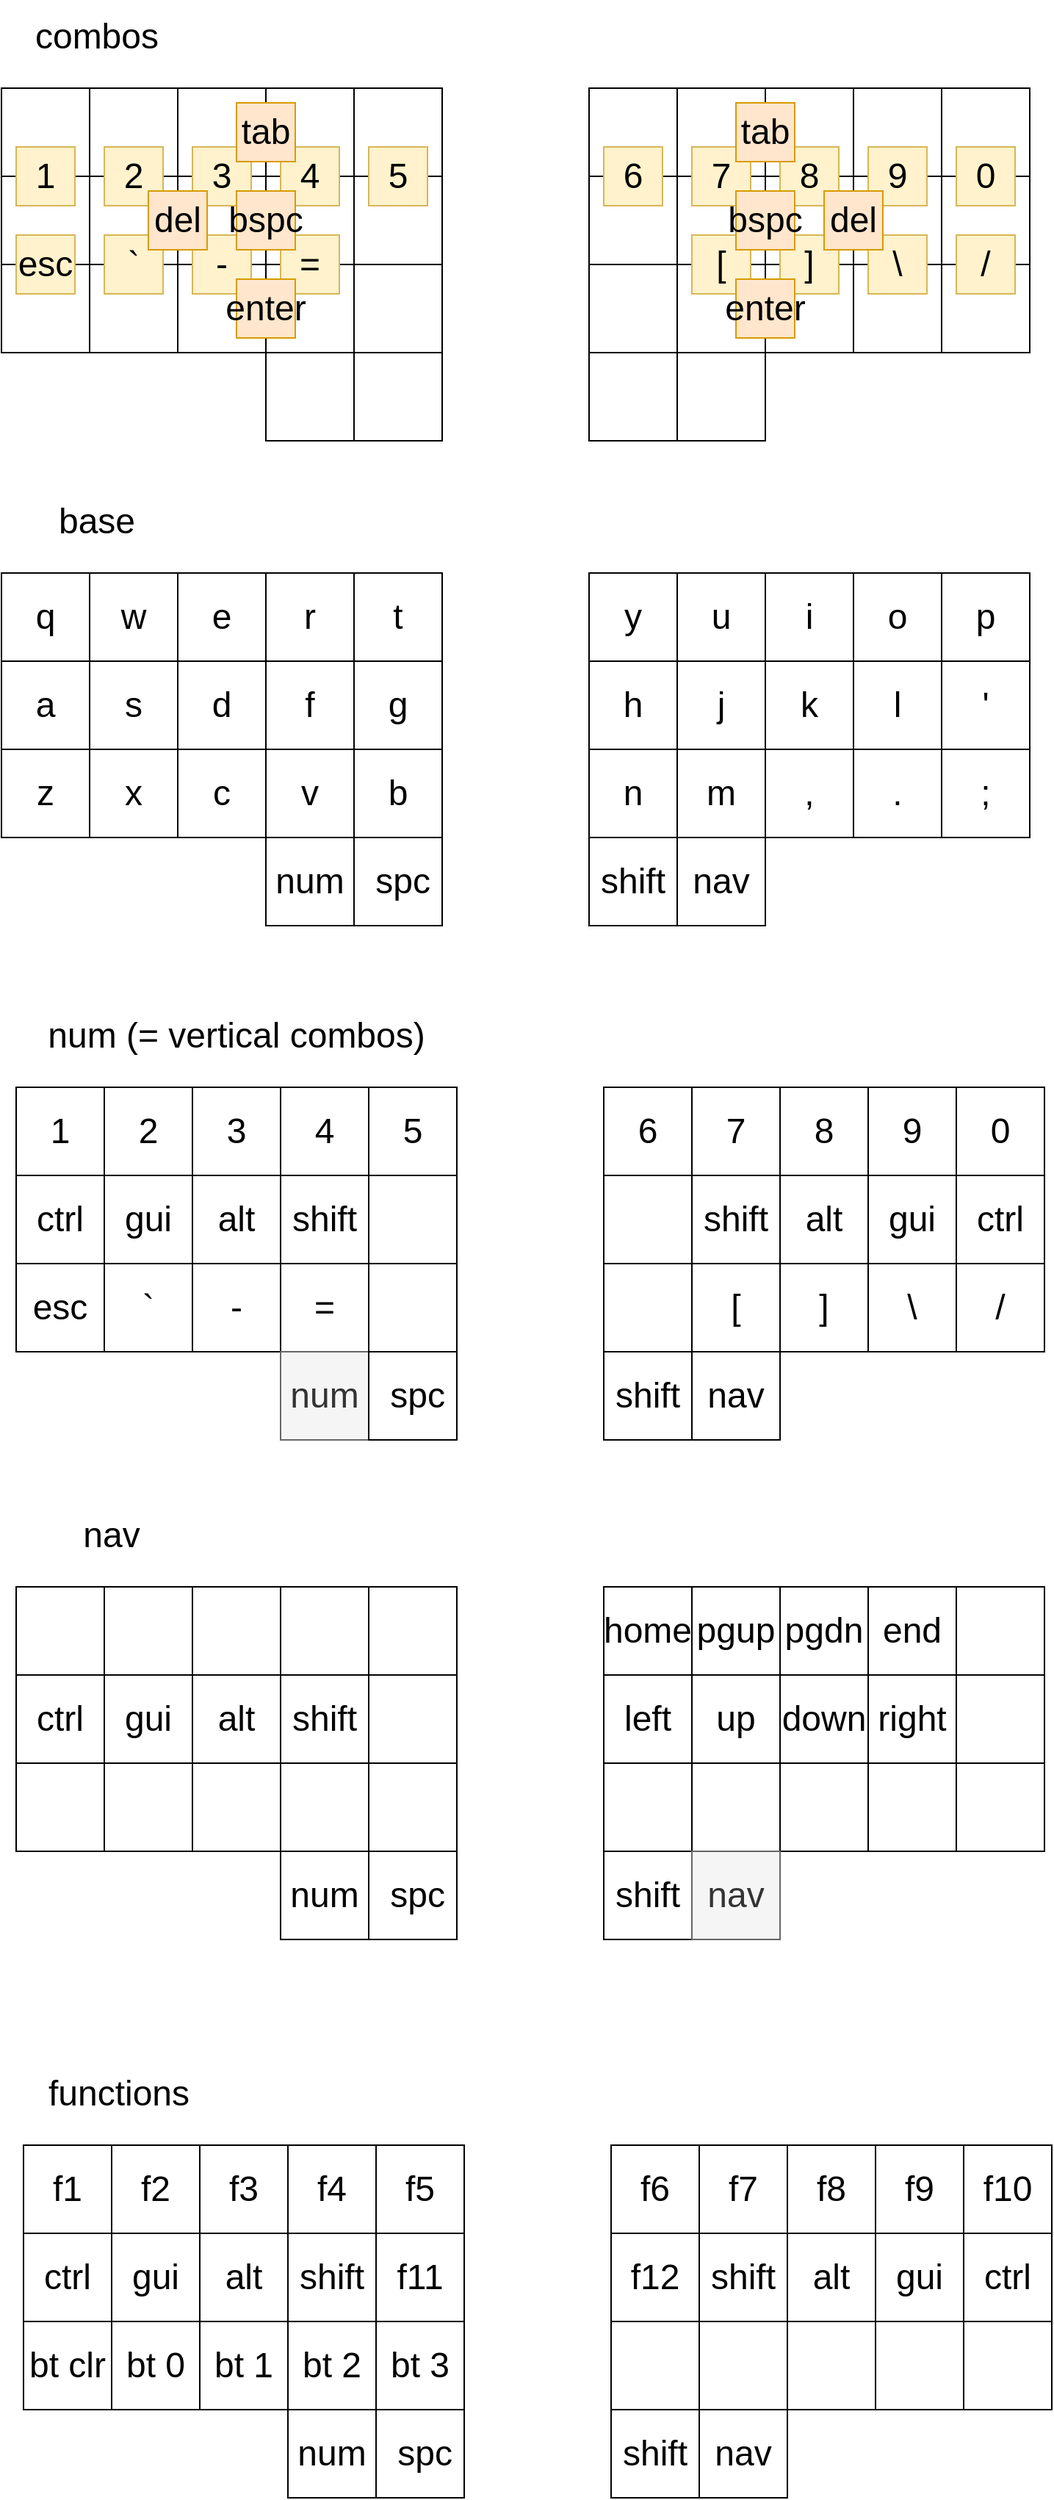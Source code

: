 <mxfile version="20.2.3" type="github">
  <diagram id="_lKv2DnUR_uHU-EhaWKQ" name="Page-1">
    <mxGraphModel dx="854" dy="809" grid="1" gridSize="10" guides="1" tooltips="1" connect="1" arrows="1" fold="1" page="1" pageScale="1" pageWidth="850" pageHeight="1100" math="0" shadow="0">
      <root>
        <mxCell id="0" />
        <mxCell id="1" parent="0" />
        <mxCell id="b76iKxbdRcVmEuxKpmtq-1" value="" style="whiteSpace=wrap;html=1;aspect=fixed;" vertex="1" parent="1">
          <mxGeometry x="60" y="180" width="60" height="60" as="geometry" />
        </mxCell>
        <mxCell id="b76iKxbdRcVmEuxKpmtq-2" value="" style="whiteSpace=wrap;html=1;aspect=fixed;" vertex="1" parent="1">
          <mxGeometry x="120" y="180" width="60" height="60" as="geometry" />
        </mxCell>
        <mxCell id="b76iKxbdRcVmEuxKpmtq-4" value="" style="whiteSpace=wrap;html=1;aspect=fixed;" vertex="1" parent="1">
          <mxGeometry x="180" y="180" width="60" height="60" as="geometry" />
        </mxCell>
        <mxCell id="b76iKxbdRcVmEuxKpmtq-5" value="" style="whiteSpace=wrap;html=1;aspect=fixed;" vertex="1" parent="1">
          <mxGeometry x="240" y="180" width="60" height="60" as="geometry" />
        </mxCell>
        <mxCell id="b76iKxbdRcVmEuxKpmtq-8" value="" style="whiteSpace=wrap;html=1;aspect=fixed;" vertex="1" parent="1">
          <mxGeometry x="60" y="240" width="60" height="60" as="geometry" />
        </mxCell>
        <mxCell id="b76iKxbdRcVmEuxKpmtq-9" value="" style="whiteSpace=wrap;html=1;aspect=fixed;" vertex="1" parent="1">
          <mxGeometry x="120" y="240" width="60" height="60" as="geometry" />
        </mxCell>
        <mxCell id="b76iKxbdRcVmEuxKpmtq-10" value="" style="whiteSpace=wrap;html=1;aspect=fixed;" vertex="1" parent="1">
          <mxGeometry x="180" y="240" width="60" height="60" as="geometry" />
        </mxCell>
        <mxCell id="b76iKxbdRcVmEuxKpmtq-11" value="" style="whiteSpace=wrap;html=1;aspect=fixed;" vertex="1" parent="1">
          <mxGeometry x="240" y="240" width="60" height="60" as="geometry" />
        </mxCell>
        <mxCell id="b76iKxbdRcVmEuxKpmtq-12" value="" style="whiteSpace=wrap;html=1;aspect=fixed;" vertex="1" parent="1">
          <mxGeometry x="60" y="300" width="60" height="60" as="geometry" />
        </mxCell>
        <mxCell id="b76iKxbdRcVmEuxKpmtq-13" value="" style="whiteSpace=wrap;html=1;aspect=fixed;" vertex="1" parent="1">
          <mxGeometry x="120" y="300" width="60" height="60" as="geometry" />
        </mxCell>
        <mxCell id="b76iKxbdRcVmEuxKpmtq-14" value="" style="whiteSpace=wrap;html=1;aspect=fixed;" vertex="1" parent="1">
          <mxGeometry x="180" y="300" width="60" height="60" as="geometry" />
        </mxCell>
        <mxCell id="b76iKxbdRcVmEuxKpmtq-15" value="" style="whiteSpace=wrap;html=1;aspect=fixed;" vertex="1" parent="1">
          <mxGeometry x="240" y="300" width="60" height="60" as="geometry" />
        </mxCell>
        <mxCell id="b76iKxbdRcVmEuxKpmtq-16" value="" style="whiteSpace=wrap;html=1;aspect=fixed;" vertex="1" parent="1">
          <mxGeometry x="300" y="180" width="60" height="60" as="geometry" />
        </mxCell>
        <mxCell id="b76iKxbdRcVmEuxKpmtq-17" value="" style="whiteSpace=wrap;html=1;aspect=fixed;" vertex="1" parent="1">
          <mxGeometry x="300" y="240" width="60" height="60" as="geometry" />
        </mxCell>
        <mxCell id="b76iKxbdRcVmEuxKpmtq-18" value="" style="whiteSpace=wrap;html=1;aspect=fixed;" vertex="1" parent="1">
          <mxGeometry x="300" y="300" width="60" height="60" as="geometry" />
        </mxCell>
        <mxCell id="b76iKxbdRcVmEuxKpmtq-20" value="" style="whiteSpace=wrap;html=1;aspect=fixed;fontSize=24;" vertex="1" parent="1">
          <mxGeometry x="240" y="360" width="60" height="60" as="geometry" />
        </mxCell>
        <mxCell id="b76iKxbdRcVmEuxKpmtq-21" value="" style="whiteSpace=wrap;html=1;aspect=fixed;fontSize=24;" vertex="1" parent="1">
          <mxGeometry x="300" y="360" width="60" height="60" as="geometry" />
        </mxCell>
        <mxCell id="b76iKxbdRcVmEuxKpmtq-22" value="" style="whiteSpace=wrap;html=1;aspect=fixed;" vertex="1" parent="1">
          <mxGeometry x="460" y="180" width="60" height="60" as="geometry" />
        </mxCell>
        <mxCell id="b76iKxbdRcVmEuxKpmtq-23" value="" style="whiteSpace=wrap;html=1;aspect=fixed;" vertex="1" parent="1">
          <mxGeometry x="520" y="180" width="60" height="60" as="geometry" />
        </mxCell>
        <mxCell id="b76iKxbdRcVmEuxKpmtq-24" value="" style="whiteSpace=wrap;html=1;aspect=fixed;" vertex="1" parent="1">
          <mxGeometry x="580" y="180" width="60" height="60" as="geometry" />
        </mxCell>
        <mxCell id="b76iKxbdRcVmEuxKpmtq-25" value="" style="whiteSpace=wrap;html=1;aspect=fixed;" vertex="1" parent="1">
          <mxGeometry x="640" y="180" width="60" height="60" as="geometry" />
        </mxCell>
        <mxCell id="b76iKxbdRcVmEuxKpmtq-26" value="" style="whiteSpace=wrap;html=1;aspect=fixed;" vertex="1" parent="1">
          <mxGeometry x="460" y="240" width="60" height="60" as="geometry" />
        </mxCell>
        <mxCell id="b76iKxbdRcVmEuxKpmtq-27" value="" style="whiteSpace=wrap;html=1;aspect=fixed;" vertex="1" parent="1">
          <mxGeometry x="520" y="240" width="60" height="60" as="geometry" />
        </mxCell>
        <mxCell id="b76iKxbdRcVmEuxKpmtq-28" value="" style="whiteSpace=wrap;html=1;aspect=fixed;" vertex="1" parent="1">
          <mxGeometry x="580" y="240" width="60" height="60" as="geometry" />
        </mxCell>
        <mxCell id="b76iKxbdRcVmEuxKpmtq-29" value="" style="whiteSpace=wrap;html=1;aspect=fixed;" vertex="1" parent="1">
          <mxGeometry x="640" y="240" width="60" height="60" as="geometry" />
        </mxCell>
        <mxCell id="b76iKxbdRcVmEuxKpmtq-30" value="" style="whiteSpace=wrap;html=1;aspect=fixed;" vertex="1" parent="1">
          <mxGeometry x="460" y="300" width="60" height="60" as="geometry" />
        </mxCell>
        <mxCell id="b76iKxbdRcVmEuxKpmtq-31" value="" style="whiteSpace=wrap;html=1;aspect=fixed;" vertex="1" parent="1">
          <mxGeometry x="520" y="300" width="60" height="60" as="geometry" />
        </mxCell>
        <mxCell id="b76iKxbdRcVmEuxKpmtq-32" value="" style="whiteSpace=wrap;html=1;aspect=fixed;" vertex="1" parent="1">
          <mxGeometry x="580" y="300" width="60" height="60" as="geometry" />
        </mxCell>
        <mxCell id="b76iKxbdRcVmEuxKpmtq-33" value="" style="whiteSpace=wrap;html=1;aspect=fixed;" vertex="1" parent="1">
          <mxGeometry x="640" y="300" width="60" height="60" as="geometry" />
        </mxCell>
        <mxCell id="b76iKxbdRcVmEuxKpmtq-34" value="" style="whiteSpace=wrap;html=1;aspect=fixed;" vertex="1" parent="1">
          <mxGeometry x="700" y="180" width="60" height="60" as="geometry" />
        </mxCell>
        <mxCell id="b76iKxbdRcVmEuxKpmtq-35" value="" style="whiteSpace=wrap;html=1;aspect=fixed;" vertex="1" parent="1">
          <mxGeometry x="700" y="240" width="60" height="60" as="geometry" />
        </mxCell>
        <mxCell id="b76iKxbdRcVmEuxKpmtq-36" value="" style="whiteSpace=wrap;html=1;aspect=fixed;" vertex="1" parent="1">
          <mxGeometry x="700" y="300" width="60" height="60" as="geometry" />
        </mxCell>
        <mxCell id="b76iKxbdRcVmEuxKpmtq-37" value="" style="whiteSpace=wrap;html=1;aspect=fixed;fontSize=24;" vertex="1" parent="1">
          <mxGeometry x="460" y="360" width="60" height="60" as="geometry" />
        </mxCell>
        <mxCell id="b76iKxbdRcVmEuxKpmtq-38" value="" style="whiteSpace=wrap;html=1;aspect=fixed;fontSize=24;" vertex="1" parent="1">
          <mxGeometry x="520" y="360" width="60" height="60" as="geometry" />
        </mxCell>
        <mxCell id="b76iKxbdRcVmEuxKpmtq-41" value="combos" style="text;html=1;strokeColor=none;fillColor=none;align=center;verticalAlign=middle;whiteSpace=wrap;rounded=0;fontSize=24;" vertex="1" parent="1">
          <mxGeometry x="60" y="120" width="130" height="50" as="geometry" />
        </mxCell>
        <mxCell id="b76iKxbdRcVmEuxKpmtq-42" value="1" style="text;html=1;strokeColor=#d6b656;fillColor=#fff2cc;align=center;verticalAlign=middle;whiteSpace=wrap;rounded=0;fontSize=24;" vertex="1" parent="1">
          <mxGeometry x="70" y="220" width="40" height="40" as="geometry" />
        </mxCell>
        <mxCell id="b76iKxbdRcVmEuxKpmtq-43" value="2" style="text;html=1;strokeColor=#d6b656;fillColor=#fff2cc;align=center;verticalAlign=middle;whiteSpace=wrap;rounded=0;fontSize=24;" vertex="1" parent="1">
          <mxGeometry x="130" y="220" width="40" height="40" as="geometry" />
        </mxCell>
        <mxCell id="b76iKxbdRcVmEuxKpmtq-44" value="3" style="text;html=1;strokeColor=#d6b656;fillColor=#fff2cc;align=center;verticalAlign=middle;whiteSpace=wrap;rounded=0;fontSize=24;" vertex="1" parent="1">
          <mxGeometry x="190" y="220" width="40" height="40" as="geometry" />
        </mxCell>
        <mxCell id="b76iKxbdRcVmEuxKpmtq-45" value="4" style="text;html=1;strokeColor=#d6b656;fillColor=#fff2cc;align=center;verticalAlign=middle;whiteSpace=wrap;rounded=0;fontSize=24;" vertex="1" parent="1">
          <mxGeometry x="250" y="220" width="40" height="40" as="geometry" />
        </mxCell>
        <mxCell id="b76iKxbdRcVmEuxKpmtq-46" value="5" style="text;html=1;strokeColor=#d6b656;fillColor=#fff2cc;align=center;verticalAlign=middle;whiteSpace=wrap;rounded=0;fontSize=24;" vertex="1" parent="1">
          <mxGeometry x="310" y="220" width="40" height="40" as="geometry" />
        </mxCell>
        <mxCell id="b76iKxbdRcVmEuxKpmtq-47" value="6" style="text;html=1;strokeColor=#d6b656;fillColor=#fff2cc;align=center;verticalAlign=middle;whiteSpace=wrap;rounded=0;fontSize=24;" vertex="1" parent="1">
          <mxGeometry x="470" y="220" width="40" height="40" as="geometry" />
        </mxCell>
        <mxCell id="b76iKxbdRcVmEuxKpmtq-48" value="7" style="text;html=1;strokeColor=#d6b656;fillColor=#fff2cc;align=center;verticalAlign=middle;whiteSpace=wrap;rounded=0;fontSize=24;" vertex="1" parent="1">
          <mxGeometry x="530" y="220" width="40" height="40" as="geometry" />
        </mxCell>
        <mxCell id="b76iKxbdRcVmEuxKpmtq-49" value="8" style="text;html=1;strokeColor=#d6b656;fillColor=#fff2cc;align=center;verticalAlign=middle;whiteSpace=wrap;rounded=0;fontSize=24;" vertex="1" parent="1">
          <mxGeometry x="590" y="220" width="40" height="40" as="geometry" />
        </mxCell>
        <mxCell id="b76iKxbdRcVmEuxKpmtq-50" value="9" style="text;html=1;strokeColor=#d6b656;fillColor=#fff2cc;align=center;verticalAlign=middle;whiteSpace=wrap;rounded=0;fontSize=24;" vertex="1" parent="1">
          <mxGeometry x="650" y="220" width="40" height="40" as="geometry" />
        </mxCell>
        <mxCell id="b76iKxbdRcVmEuxKpmtq-51" value="0" style="text;html=1;strokeColor=#d6b656;fillColor=#fff2cc;align=center;verticalAlign=middle;whiteSpace=wrap;rounded=0;fontSize=24;" vertex="1" parent="1">
          <mxGeometry x="710" y="220" width="40" height="40" as="geometry" />
        </mxCell>
        <mxCell id="b76iKxbdRcVmEuxKpmtq-52" value="esc" style="text;html=1;strokeColor=#d6b656;fillColor=#fff2cc;align=center;verticalAlign=middle;whiteSpace=wrap;rounded=0;fontSize=24;" vertex="1" parent="1">
          <mxGeometry x="70" y="280" width="40" height="40" as="geometry" />
        </mxCell>
        <mxCell id="b76iKxbdRcVmEuxKpmtq-53" value="`" style="text;html=1;strokeColor=#d6b656;fillColor=#fff2cc;align=center;verticalAlign=middle;whiteSpace=wrap;rounded=0;fontSize=24;" vertex="1" parent="1">
          <mxGeometry x="130" y="280" width="40" height="40" as="geometry" />
        </mxCell>
        <mxCell id="b76iKxbdRcVmEuxKpmtq-54" value="-" style="text;html=1;strokeColor=#d6b656;fillColor=#fff2cc;align=center;verticalAlign=middle;whiteSpace=wrap;rounded=0;fontSize=24;" vertex="1" parent="1">
          <mxGeometry x="190" y="280" width="40" height="40" as="geometry" />
        </mxCell>
        <mxCell id="b76iKxbdRcVmEuxKpmtq-55" value="=" style="text;html=1;strokeColor=#d6b656;fillColor=#fff2cc;align=center;verticalAlign=middle;whiteSpace=wrap;rounded=0;fontSize=24;" vertex="1" parent="1">
          <mxGeometry x="250" y="280" width="40" height="40" as="geometry" />
        </mxCell>
        <mxCell id="b76iKxbdRcVmEuxKpmtq-58" value="[" style="text;html=1;strokeColor=#d6b656;fillColor=#fff2cc;align=center;verticalAlign=middle;whiteSpace=wrap;rounded=0;fontSize=24;" vertex="1" parent="1">
          <mxGeometry x="530" y="280" width="40" height="40" as="geometry" />
        </mxCell>
        <mxCell id="b76iKxbdRcVmEuxKpmtq-59" value="]" style="text;html=1;strokeColor=#d6b656;fillColor=#fff2cc;align=center;verticalAlign=middle;whiteSpace=wrap;rounded=0;fontSize=24;" vertex="1" parent="1">
          <mxGeometry x="590" y="280" width="40" height="40" as="geometry" />
        </mxCell>
        <mxCell id="b76iKxbdRcVmEuxKpmtq-60" value="\" style="text;html=1;strokeColor=#d6b656;fillColor=#fff2cc;align=center;verticalAlign=middle;whiteSpace=wrap;rounded=0;fontSize=24;" vertex="1" parent="1">
          <mxGeometry x="650" y="280" width="40" height="40" as="geometry" />
        </mxCell>
        <mxCell id="b76iKxbdRcVmEuxKpmtq-61" value="/" style="text;html=1;strokeColor=#d6b656;fillColor=#fff2cc;align=center;verticalAlign=middle;whiteSpace=wrap;rounded=0;fontSize=24;" vertex="1" parent="1">
          <mxGeometry x="710" y="280" width="40" height="40" as="geometry" />
        </mxCell>
        <mxCell id="b76iKxbdRcVmEuxKpmtq-62" value="bspc" style="text;html=1;strokeColor=#d79b00;fillColor=#ffe6cc;align=center;verticalAlign=middle;whiteSpace=wrap;rounded=0;fontSize=24;" vertex="1" parent="1">
          <mxGeometry x="560" y="250" width="40" height="40" as="geometry" />
        </mxCell>
        <mxCell id="b76iKxbdRcVmEuxKpmtq-63" value="tab" style="text;html=1;strokeColor=#d79b00;fillColor=#ffe6cc;align=center;verticalAlign=middle;whiteSpace=wrap;rounded=0;fontSize=24;" vertex="1" parent="1">
          <mxGeometry x="560" y="190" width="40" height="40" as="geometry" />
        </mxCell>
        <mxCell id="b76iKxbdRcVmEuxKpmtq-64" value="enter" style="text;html=1;strokeColor=#d79b00;fillColor=#ffe6cc;align=center;verticalAlign=middle;whiteSpace=wrap;rounded=0;fontSize=24;" vertex="1" parent="1">
          <mxGeometry x="560" y="310" width="40" height="40" as="geometry" />
        </mxCell>
        <mxCell id="b76iKxbdRcVmEuxKpmtq-65" value="del" style="text;html=1;strokeColor=#d79b00;fillColor=#ffe6cc;align=center;verticalAlign=middle;whiteSpace=wrap;rounded=0;fontSize=24;" vertex="1" parent="1">
          <mxGeometry x="620" y="250" width="40" height="40" as="geometry" />
        </mxCell>
        <mxCell id="b76iKxbdRcVmEuxKpmtq-66" value="bspc" style="text;html=1;strokeColor=#d79b00;fillColor=#ffe6cc;align=center;verticalAlign=middle;whiteSpace=wrap;rounded=0;fontSize=24;" vertex="1" parent="1">
          <mxGeometry x="220" y="250" width="40" height="40" as="geometry" />
        </mxCell>
        <mxCell id="b76iKxbdRcVmEuxKpmtq-67" value="tab" style="text;html=1;strokeColor=#d79b00;fillColor=#ffe6cc;align=center;verticalAlign=middle;whiteSpace=wrap;rounded=0;fontSize=24;" vertex="1" parent="1">
          <mxGeometry x="220" y="190" width="40" height="40" as="geometry" />
        </mxCell>
        <mxCell id="b76iKxbdRcVmEuxKpmtq-68" value="enter" style="text;html=1;strokeColor=#d79b00;fillColor=#ffe6cc;align=center;verticalAlign=middle;whiteSpace=wrap;rounded=0;fontSize=24;" vertex="1" parent="1">
          <mxGeometry x="220" y="310" width="40" height="40" as="geometry" />
        </mxCell>
        <mxCell id="b76iKxbdRcVmEuxKpmtq-69" value="del" style="text;html=1;strokeColor=#d79b00;fillColor=#ffe6cc;align=center;verticalAlign=middle;whiteSpace=wrap;rounded=0;fontSize=24;" vertex="1" parent="1">
          <mxGeometry x="160" y="250" width="40" height="40" as="geometry" />
        </mxCell>
        <mxCell id="b76iKxbdRcVmEuxKpmtq-70" value="q" style="whiteSpace=wrap;html=1;aspect=fixed;fontSize=24;" vertex="1" parent="1">
          <mxGeometry x="60" y="510" width="60" height="60" as="geometry" />
        </mxCell>
        <mxCell id="b76iKxbdRcVmEuxKpmtq-71" value="w" style="whiteSpace=wrap;html=1;aspect=fixed;fontSize=24;" vertex="1" parent="1">
          <mxGeometry x="120" y="510" width="60" height="60" as="geometry" />
        </mxCell>
        <mxCell id="b76iKxbdRcVmEuxKpmtq-72" value="e" style="whiteSpace=wrap;html=1;aspect=fixed;fontSize=24;" vertex="1" parent="1">
          <mxGeometry x="180" y="510" width="60" height="60" as="geometry" />
        </mxCell>
        <mxCell id="b76iKxbdRcVmEuxKpmtq-73" value="r" style="whiteSpace=wrap;html=1;aspect=fixed;fontSize=24;" vertex="1" parent="1">
          <mxGeometry x="240" y="510" width="60" height="60" as="geometry" />
        </mxCell>
        <mxCell id="b76iKxbdRcVmEuxKpmtq-74" value="a" style="whiteSpace=wrap;html=1;aspect=fixed;fontSize=24;" vertex="1" parent="1">
          <mxGeometry x="60" y="570" width="60" height="60" as="geometry" />
        </mxCell>
        <mxCell id="b76iKxbdRcVmEuxKpmtq-75" value="s" style="whiteSpace=wrap;html=1;aspect=fixed;fontSize=24;" vertex="1" parent="1">
          <mxGeometry x="120" y="570" width="60" height="60" as="geometry" />
        </mxCell>
        <mxCell id="b76iKxbdRcVmEuxKpmtq-76" value="d" style="whiteSpace=wrap;html=1;aspect=fixed;fontSize=24;" vertex="1" parent="1">
          <mxGeometry x="180" y="570" width="60" height="60" as="geometry" />
        </mxCell>
        <mxCell id="b76iKxbdRcVmEuxKpmtq-77" value="f" style="whiteSpace=wrap;html=1;aspect=fixed;fontSize=24;" vertex="1" parent="1">
          <mxGeometry x="240" y="570" width="60" height="60" as="geometry" />
        </mxCell>
        <mxCell id="b76iKxbdRcVmEuxKpmtq-78" value="z" style="whiteSpace=wrap;html=1;aspect=fixed;fontSize=24;" vertex="1" parent="1">
          <mxGeometry x="60" y="630" width="60" height="60" as="geometry" />
        </mxCell>
        <mxCell id="b76iKxbdRcVmEuxKpmtq-79" value="x" style="whiteSpace=wrap;html=1;aspect=fixed;fontSize=24;" vertex="1" parent="1">
          <mxGeometry x="120" y="630" width="60" height="60" as="geometry" />
        </mxCell>
        <mxCell id="b76iKxbdRcVmEuxKpmtq-80" value="c" style="whiteSpace=wrap;html=1;aspect=fixed;fontSize=24;" vertex="1" parent="1">
          <mxGeometry x="180" y="630" width="60" height="60" as="geometry" />
        </mxCell>
        <mxCell id="b76iKxbdRcVmEuxKpmtq-81" value="v" style="whiteSpace=wrap;html=1;aspect=fixed;fontSize=24;" vertex="1" parent="1">
          <mxGeometry x="240" y="630" width="60" height="60" as="geometry" />
        </mxCell>
        <mxCell id="b76iKxbdRcVmEuxKpmtq-82" value="t" style="whiteSpace=wrap;html=1;aspect=fixed;fontSize=24;" vertex="1" parent="1">
          <mxGeometry x="300" y="510" width="60" height="60" as="geometry" />
        </mxCell>
        <mxCell id="b76iKxbdRcVmEuxKpmtq-83" value="g" style="whiteSpace=wrap;html=1;aspect=fixed;fontSize=24;" vertex="1" parent="1">
          <mxGeometry x="300" y="570" width="60" height="60" as="geometry" />
        </mxCell>
        <mxCell id="b76iKxbdRcVmEuxKpmtq-84" value="b" style="whiteSpace=wrap;html=1;aspect=fixed;fontSize=24;" vertex="1" parent="1">
          <mxGeometry x="300" y="630" width="60" height="60" as="geometry" />
        </mxCell>
        <mxCell id="b76iKxbdRcVmEuxKpmtq-86" value="num" style="whiteSpace=wrap;html=1;aspect=fixed;fontSize=24;" vertex="1" parent="1">
          <mxGeometry x="240" y="690" width="60" height="60" as="geometry" />
        </mxCell>
        <mxCell id="b76iKxbdRcVmEuxKpmtq-87" value="&amp;nbsp;spc" style="whiteSpace=wrap;html=1;aspect=fixed;fontSize=24;" vertex="1" parent="1">
          <mxGeometry x="300" y="690" width="60" height="60" as="geometry" />
        </mxCell>
        <mxCell id="b76iKxbdRcVmEuxKpmtq-88" value="y" style="whiteSpace=wrap;html=1;aspect=fixed;fontSize=24;" vertex="1" parent="1">
          <mxGeometry x="460" y="510" width="60" height="60" as="geometry" />
        </mxCell>
        <mxCell id="b76iKxbdRcVmEuxKpmtq-89" value="u" style="whiteSpace=wrap;html=1;aspect=fixed;fontSize=24;" vertex="1" parent="1">
          <mxGeometry x="520" y="510" width="60" height="60" as="geometry" />
        </mxCell>
        <mxCell id="b76iKxbdRcVmEuxKpmtq-90" value="i" style="whiteSpace=wrap;html=1;aspect=fixed;fontSize=24;" vertex="1" parent="1">
          <mxGeometry x="580" y="510" width="60" height="60" as="geometry" />
        </mxCell>
        <mxCell id="b76iKxbdRcVmEuxKpmtq-91" value="o" style="whiteSpace=wrap;html=1;aspect=fixed;fontSize=24;" vertex="1" parent="1">
          <mxGeometry x="640" y="510" width="60" height="60" as="geometry" />
        </mxCell>
        <mxCell id="b76iKxbdRcVmEuxKpmtq-92" value="h" style="whiteSpace=wrap;html=1;aspect=fixed;fontSize=24;" vertex="1" parent="1">
          <mxGeometry x="460" y="570" width="60" height="60" as="geometry" />
        </mxCell>
        <mxCell id="b76iKxbdRcVmEuxKpmtq-93" value="j" style="whiteSpace=wrap;html=1;aspect=fixed;fontSize=24;" vertex="1" parent="1">
          <mxGeometry x="520" y="570" width="60" height="60" as="geometry" />
        </mxCell>
        <mxCell id="b76iKxbdRcVmEuxKpmtq-94" value="k" style="whiteSpace=wrap;html=1;aspect=fixed;fontSize=24;" vertex="1" parent="1">
          <mxGeometry x="580" y="570" width="60" height="60" as="geometry" />
        </mxCell>
        <mxCell id="b76iKxbdRcVmEuxKpmtq-95" value="l" style="whiteSpace=wrap;html=1;aspect=fixed;fontSize=24;" vertex="1" parent="1">
          <mxGeometry x="640" y="570" width="60" height="60" as="geometry" />
        </mxCell>
        <mxCell id="b76iKxbdRcVmEuxKpmtq-96" value="n" style="whiteSpace=wrap;html=1;aspect=fixed;fontSize=24;" vertex="1" parent="1">
          <mxGeometry x="460" y="630" width="60" height="60" as="geometry" />
        </mxCell>
        <mxCell id="b76iKxbdRcVmEuxKpmtq-97" value="m" style="whiteSpace=wrap;html=1;aspect=fixed;fontSize=24;" vertex="1" parent="1">
          <mxGeometry x="520" y="630" width="60" height="60" as="geometry" />
        </mxCell>
        <mxCell id="b76iKxbdRcVmEuxKpmtq-98" value="," style="whiteSpace=wrap;html=1;aspect=fixed;fontSize=24;" vertex="1" parent="1">
          <mxGeometry x="580" y="630" width="60" height="60" as="geometry" />
        </mxCell>
        <mxCell id="b76iKxbdRcVmEuxKpmtq-99" value="." style="whiteSpace=wrap;html=1;aspect=fixed;fontSize=24;" vertex="1" parent="1">
          <mxGeometry x="640" y="630" width="60" height="60" as="geometry" />
        </mxCell>
        <mxCell id="b76iKxbdRcVmEuxKpmtq-100" value="p" style="whiteSpace=wrap;html=1;aspect=fixed;fontSize=24;" vertex="1" parent="1">
          <mxGeometry x="700" y="510" width="60" height="60" as="geometry" />
        </mxCell>
        <mxCell id="b76iKxbdRcVmEuxKpmtq-101" value="&#39;" style="whiteSpace=wrap;html=1;aspect=fixed;fontSize=24;" vertex="1" parent="1">
          <mxGeometry x="700" y="570" width="60" height="60" as="geometry" />
        </mxCell>
        <mxCell id="b76iKxbdRcVmEuxKpmtq-102" value=";" style="whiteSpace=wrap;html=1;aspect=fixed;fontSize=24;" vertex="1" parent="1">
          <mxGeometry x="700" y="630" width="60" height="60" as="geometry" />
        </mxCell>
        <mxCell id="b76iKxbdRcVmEuxKpmtq-103" value="shift" style="whiteSpace=wrap;html=1;aspect=fixed;fontSize=24;" vertex="1" parent="1">
          <mxGeometry x="460" y="690" width="60" height="60" as="geometry" />
        </mxCell>
        <mxCell id="b76iKxbdRcVmEuxKpmtq-104" value="nav" style="whiteSpace=wrap;html=1;aspect=fixed;fontSize=24;" vertex="1" parent="1">
          <mxGeometry x="520" y="690" width="60" height="60" as="geometry" />
        </mxCell>
        <mxCell id="b76iKxbdRcVmEuxKpmtq-106" value="base" style="text;html=1;strokeColor=none;fillColor=none;align=center;verticalAlign=middle;whiteSpace=wrap;rounded=0;fontSize=24;" vertex="1" parent="1">
          <mxGeometry x="60" y="450" width="130" height="50" as="geometry" />
        </mxCell>
        <mxCell id="b76iKxbdRcVmEuxKpmtq-133" value="1" style="whiteSpace=wrap;html=1;aspect=fixed;fontSize=24;" vertex="1" parent="1">
          <mxGeometry x="70" y="860" width="60" height="60" as="geometry" />
        </mxCell>
        <mxCell id="b76iKxbdRcVmEuxKpmtq-134" value="2" style="whiteSpace=wrap;html=1;aspect=fixed;fontSize=24;" vertex="1" parent="1">
          <mxGeometry x="130" y="860" width="60" height="60" as="geometry" />
        </mxCell>
        <mxCell id="b76iKxbdRcVmEuxKpmtq-135" value="3" style="whiteSpace=wrap;html=1;aspect=fixed;fontSize=24;" vertex="1" parent="1">
          <mxGeometry x="190" y="860" width="60" height="60" as="geometry" />
        </mxCell>
        <mxCell id="b76iKxbdRcVmEuxKpmtq-136" value="4" style="whiteSpace=wrap;html=1;aspect=fixed;fontSize=24;" vertex="1" parent="1">
          <mxGeometry x="250" y="860" width="60" height="60" as="geometry" />
        </mxCell>
        <mxCell id="b76iKxbdRcVmEuxKpmtq-137" value="ctrl" style="whiteSpace=wrap;html=1;aspect=fixed;fontSize=24;" vertex="1" parent="1">
          <mxGeometry x="70" y="920" width="60" height="60" as="geometry" />
        </mxCell>
        <mxCell id="b76iKxbdRcVmEuxKpmtq-138" value="gui" style="whiteSpace=wrap;html=1;aspect=fixed;fontSize=24;" vertex="1" parent="1">
          <mxGeometry x="130" y="920" width="60" height="60" as="geometry" />
        </mxCell>
        <mxCell id="b76iKxbdRcVmEuxKpmtq-139" value="alt" style="whiteSpace=wrap;html=1;aspect=fixed;fontSize=24;" vertex="1" parent="1">
          <mxGeometry x="190" y="920" width="60" height="60" as="geometry" />
        </mxCell>
        <mxCell id="b76iKxbdRcVmEuxKpmtq-140" value="shift" style="whiteSpace=wrap;html=1;aspect=fixed;fontSize=24;" vertex="1" parent="1">
          <mxGeometry x="250" y="920" width="60" height="60" as="geometry" />
        </mxCell>
        <mxCell id="b76iKxbdRcVmEuxKpmtq-141" value="esc" style="whiteSpace=wrap;html=1;aspect=fixed;fontSize=24;" vertex="1" parent="1">
          <mxGeometry x="70" y="980" width="60" height="60" as="geometry" />
        </mxCell>
        <mxCell id="b76iKxbdRcVmEuxKpmtq-142" value="`" style="whiteSpace=wrap;html=1;aspect=fixed;fontSize=24;" vertex="1" parent="1">
          <mxGeometry x="130" y="980" width="60" height="60" as="geometry" />
        </mxCell>
        <mxCell id="b76iKxbdRcVmEuxKpmtq-143" value="-" style="whiteSpace=wrap;html=1;aspect=fixed;fontSize=24;" vertex="1" parent="1">
          <mxGeometry x="190" y="980" width="60" height="60" as="geometry" />
        </mxCell>
        <mxCell id="b76iKxbdRcVmEuxKpmtq-144" value="=" style="whiteSpace=wrap;html=1;aspect=fixed;fontSize=24;" vertex="1" parent="1">
          <mxGeometry x="250" y="980" width="60" height="60" as="geometry" />
        </mxCell>
        <mxCell id="b76iKxbdRcVmEuxKpmtq-145" value="5" style="whiteSpace=wrap;html=1;aspect=fixed;fontSize=24;" vertex="1" parent="1">
          <mxGeometry x="310" y="860" width="60" height="60" as="geometry" />
        </mxCell>
        <mxCell id="b76iKxbdRcVmEuxKpmtq-146" value="" style="whiteSpace=wrap;html=1;aspect=fixed;fontSize=24;" vertex="1" parent="1">
          <mxGeometry x="310" y="920" width="60" height="60" as="geometry" />
        </mxCell>
        <mxCell id="b76iKxbdRcVmEuxKpmtq-147" value="" style="whiteSpace=wrap;html=1;aspect=fixed;fontSize=24;" vertex="1" parent="1">
          <mxGeometry x="310" y="980" width="60" height="60" as="geometry" />
        </mxCell>
        <mxCell id="b76iKxbdRcVmEuxKpmtq-149" value="num" style="whiteSpace=wrap;html=1;aspect=fixed;fontSize=24;fillColor=#f5f5f5;fontColor=#333333;strokeColor=#666666;" vertex="1" parent="1">
          <mxGeometry x="250" y="1040" width="60" height="60" as="geometry" />
        </mxCell>
        <mxCell id="b76iKxbdRcVmEuxKpmtq-150" value="&amp;nbsp;spc" style="whiteSpace=wrap;html=1;aspect=fixed;fontSize=24;" vertex="1" parent="1">
          <mxGeometry x="310" y="1040" width="60" height="60" as="geometry" />
        </mxCell>
        <mxCell id="b76iKxbdRcVmEuxKpmtq-151" value="6" style="whiteSpace=wrap;html=1;aspect=fixed;fontSize=24;" vertex="1" parent="1">
          <mxGeometry x="470" y="860" width="60" height="60" as="geometry" />
        </mxCell>
        <mxCell id="b76iKxbdRcVmEuxKpmtq-152" value="7" style="whiteSpace=wrap;html=1;aspect=fixed;fontSize=24;" vertex="1" parent="1">
          <mxGeometry x="530" y="860" width="60" height="60" as="geometry" />
        </mxCell>
        <mxCell id="b76iKxbdRcVmEuxKpmtq-153" value="8" style="whiteSpace=wrap;html=1;aspect=fixed;fontSize=24;" vertex="1" parent="1">
          <mxGeometry x="590" y="860" width="60" height="60" as="geometry" />
        </mxCell>
        <mxCell id="b76iKxbdRcVmEuxKpmtq-154" value="9" style="whiteSpace=wrap;html=1;aspect=fixed;fontSize=24;" vertex="1" parent="1">
          <mxGeometry x="650" y="860" width="60" height="60" as="geometry" />
        </mxCell>
        <mxCell id="b76iKxbdRcVmEuxKpmtq-155" value="" style="whiteSpace=wrap;html=1;aspect=fixed;fontSize=24;" vertex="1" parent="1">
          <mxGeometry x="470" y="920" width="60" height="60" as="geometry" />
        </mxCell>
        <mxCell id="b76iKxbdRcVmEuxKpmtq-156" value="shift" style="whiteSpace=wrap;html=1;aspect=fixed;fontSize=24;" vertex="1" parent="1">
          <mxGeometry x="530" y="920" width="60" height="60" as="geometry" />
        </mxCell>
        <mxCell id="b76iKxbdRcVmEuxKpmtq-157" value="alt" style="whiteSpace=wrap;html=1;aspect=fixed;fontSize=24;" vertex="1" parent="1">
          <mxGeometry x="590" y="920" width="60" height="60" as="geometry" />
        </mxCell>
        <mxCell id="b76iKxbdRcVmEuxKpmtq-158" value="gui" style="whiteSpace=wrap;html=1;aspect=fixed;fontSize=24;" vertex="1" parent="1">
          <mxGeometry x="650" y="920" width="60" height="60" as="geometry" />
        </mxCell>
        <mxCell id="b76iKxbdRcVmEuxKpmtq-159" value="" style="whiteSpace=wrap;html=1;aspect=fixed;fontSize=24;" vertex="1" parent="1">
          <mxGeometry x="470" y="980" width="60" height="60" as="geometry" />
        </mxCell>
        <mxCell id="b76iKxbdRcVmEuxKpmtq-160" value="[" style="whiteSpace=wrap;html=1;aspect=fixed;fontSize=24;" vertex="1" parent="1">
          <mxGeometry x="530" y="980" width="60" height="60" as="geometry" />
        </mxCell>
        <mxCell id="b76iKxbdRcVmEuxKpmtq-161" value="]" style="whiteSpace=wrap;html=1;aspect=fixed;fontSize=24;" vertex="1" parent="1">
          <mxGeometry x="590" y="980" width="60" height="60" as="geometry" />
        </mxCell>
        <mxCell id="b76iKxbdRcVmEuxKpmtq-162" value="\" style="whiteSpace=wrap;html=1;aspect=fixed;fontSize=24;" vertex="1" parent="1">
          <mxGeometry x="650" y="980" width="60" height="60" as="geometry" />
        </mxCell>
        <mxCell id="b76iKxbdRcVmEuxKpmtq-163" value="0" style="whiteSpace=wrap;html=1;aspect=fixed;fontSize=24;" vertex="1" parent="1">
          <mxGeometry x="710" y="860" width="60" height="60" as="geometry" />
        </mxCell>
        <mxCell id="b76iKxbdRcVmEuxKpmtq-164" value="ctrl" style="whiteSpace=wrap;html=1;aspect=fixed;fontSize=24;" vertex="1" parent="1">
          <mxGeometry x="710" y="920" width="60" height="60" as="geometry" />
        </mxCell>
        <mxCell id="b76iKxbdRcVmEuxKpmtq-165" value="/" style="whiteSpace=wrap;html=1;aspect=fixed;fontSize=24;" vertex="1" parent="1">
          <mxGeometry x="710" y="980" width="60" height="60" as="geometry" />
        </mxCell>
        <mxCell id="b76iKxbdRcVmEuxKpmtq-166" value="shift" style="whiteSpace=wrap;html=1;aspect=fixed;fontSize=24;" vertex="1" parent="1">
          <mxGeometry x="470" y="1040" width="60" height="60" as="geometry" />
        </mxCell>
        <mxCell id="b76iKxbdRcVmEuxKpmtq-167" value="nav" style="whiteSpace=wrap;html=1;aspect=fixed;fontSize=24;" vertex="1" parent="1">
          <mxGeometry x="530" y="1040" width="60" height="60" as="geometry" />
        </mxCell>
        <mxCell id="b76iKxbdRcVmEuxKpmtq-169" value="num (= vertical combos)" style="text;html=1;strokeColor=none;fillColor=none;align=center;verticalAlign=middle;whiteSpace=wrap;rounded=0;fontSize=24;" vertex="1" parent="1">
          <mxGeometry x="70" y="800" width="300" height="50" as="geometry" />
        </mxCell>
        <mxCell id="b76iKxbdRcVmEuxKpmtq-170" value="" style="whiteSpace=wrap;html=1;aspect=fixed;fontSize=24;" vertex="1" parent="1">
          <mxGeometry x="70" y="1200" width="60" height="60" as="geometry" />
        </mxCell>
        <mxCell id="b76iKxbdRcVmEuxKpmtq-171" value="" style="whiteSpace=wrap;html=1;aspect=fixed;fontSize=24;" vertex="1" parent="1">
          <mxGeometry x="130" y="1200" width="60" height="60" as="geometry" />
        </mxCell>
        <mxCell id="b76iKxbdRcVmEuxKpmtq-172" value="" style="whiteSpace=wrap;html=1;aspect=fixed;fontSize=24;" vertex="1" parent="1">
          <mxGeometry x="190" y="1200" width="60" height="60" as="geometry" />
        </mxCell>
        <mxCell id="b76iKxbdRcVmEuxKpmtq-173" value="" style="whiteSpace=wrap;html=1;aspect=fixed;fontSize=24;" vertex="1" parent="1">
          <mxGeometry x="250" y="1200" width="60" height="60" as="geometry" />
        </mxCell>
        <mxCell id="b76iKxbdRcVmEuxKpmtq-178" value="" style="whiteSpace=wrap;html=1;aspect=fixed;fontSize=24;" vertex="1" parent="1">
          <mxGeometry x="70" y="1320" width="60" height="60" as="geometry" />
        </mxCell>
        <mxCell id="b76iKxbdRcVmEuxKpmtq-179" value="" style="whiteSpace=wrap;html=1;aspect=fixed;fontSize=24;" vertex="1" parent="1">
          <mxGeometry x="130" y="1320" width="60" height="60" as="geometry" />
        </mxCell>
        <mxCell id="b76iKxbdRcVmEuxKpmtq-180" value="" style="whiteSpace=wrap;html=1;aspect=fixed;fontSize=24;" vertex="1" parent="1">
          <mxGeometry x="190" y="1320" width="60" height="60" as="geometry" />
        </mxCell>
        <mxCell id="b76iKxbdRcVmEuxKpmtq-181" value="" style="whiteSpace=wrap;html=1;aspect=fixed;fontSize=24;" vertex="1" parent="1">
          <mxGeometry x="250" y="1320" width="60" height="60" as="geometry" />
        </mxCell>
        <mxCell id="b76iKxbdRcVmEuxKpmtq-182" value="" style="whiteSpace=wrap;html=1;aspect=fixed;fontSize=24;" vertex="1" parent="1">
          <mxGeometry x="310" y="1200" width="60" height="60" as="geometry" />
        </mxCell>
        <mxCell id="b76iKxbdRcVmEuxKpmtq-183" value="" style="whiteSpace=wrap;html=1;aspect=fixed;fontSize=24;" vertex="1" parent="1">
          <mxGeometry x="310" y="1260" width="60" height="60" as="geometry" />
        </mxCell>
        <mxCell id="b76iKxbdRcVmEuxKpmtq-184" value="" style="whiteSpace=wrap;html=1;aspect=fixed;fontSize=24;" vertex="1" parent="1">
          <mxGeometry x="310" y="1320" width="60" height="60" as="geometry" />
        </mxCell>
        <mxCell id="b76iKxbdRcVmEuxKpmtq-186" value="num" style="whiteSpace=wrap;html=1;aspect=fixed;fontSize=24;" vertex="1" parent="1">
          <mxGeometry x="250" y="1380" width="60" height="60" as="geometry" />
        </mxCell>
        <mxCell id="b76iKxbdRcVmEuxKpmtq-187" value="&amp;nbsp;spc" style="whiteSpace=wrap;html=1;aspect=fixed;fontSize=24;" vertex="1" parent="1">
          <mxGeometry x="310" y="1380" width="60" height="60" as="geometry" />
        </mxCell>
        <mxCell id="b76iKxbdRcVmEuxKpmtq-188" value="home" style="whiteSpace=wrap;html=1;aspect=fixed;fontSize=24;" vertex="1" parent="1">
          <mxGeometry x="470" y="1200" width="60" height="60" as="geometry" />
        </mxCell>
        <mxCell id="b76iKxbdRcVmEuxKpmtq-189" value="pgup" style="whiteSpace=wrap;html=1;aspect=fixed;fontSize=24;" vertex="1" parent="1">
          <mxGeometry x="530" y="1200" width="60" height="60" as="geometry" />
        </mxCell>
        <mxCell id="b76iKxbdRcVmEuxKpmtq-190" value="pgdn" style="whiteSpace=wrap;html=1;aspect=fixed;fontSize=24;" vertex="1" parent="1">
          <mxGeometry x="590" y="1200" width="60" height="60" as="geometry" />
        </mxCell>
        <mxCell id="b76iKxbdRcVmEuxKpmtq-191" value="end" style="whiteSpace=wrap;html=1;aspect=fixed;fontSize=24;" vertex="1" parent="1">
          <mxGeometry x="650" y="1200" width="60" height="60" as="geometry" />
        </mxCell>
        <mxCell id="b76iKxbdRcVmEuxKpmtq-192" value="left" style="whiteSpace=wrap;html=1;aspect=fixed;fontSize=24;" vertex="1" parent="1">
          <mxGeometry x="470" y="1260" width="60" height="60" as="geometry" />
        </mxCell>
        <mxCell id="b76iKxbdRcVmEuxKpmtq-193" value="up" style="whiteSpace=wrap;html=1;aspect=fixed;fontSize=24;" vertex="1" parent="1">
          <mxGeometry x="530" y="1260" width="60" height="60" as="geometry" />
        </mxCell>
        <mxCell id="b76iKxbdRcVmEuxKpmtq-194" value="down" style="whiteSpace=wrap;html=1;aspect=fixed;fontSize=24;" vertex="1" parent="1">
          <mxGeometry x="590" y="1260" width="60" height="60" as="geometry" />
        </mxCell>
        <mxCell id="b76iKxbdRcVmEuxKpmtq-195" value="right" style="whiteSpace=wrap;html=1;aspect=fixed;fontSize=24;" vertex="1" parent="1">
          <mxGeometry x="650" y="1260" width="60" height="60" as="geometry" />
        </mxCell>
        <mxCell id="b76iKxbdRcVmEuxKpmtq-196" value="" style="whiteSpace=wrap;html=1;aspect=fixed;fontSize=24;" vertex="1" parent="1">
          <mxGeometry x="470" y="1320" width="60" height="60" as="geometry" />
        </mxCell>
        <mxCell id="b76iKxbdRcVmEuxKpmtq-197" value="" style="whiteSpace=wrap;html=1;aspect=fixed;fontSize=24;" vertex="1" parent="1">
          <mxGeometry x="530" y="1320" width="60" height="60" as="geometry" />
        </mxCell>
        <mxCell id="b76iKxbdRcVmEuxKpmtq-198" value="" style="whiteSpace=wrap;html=1;aspect=fixed;fontSize=24;" vertex="1" parent="1">
          <mxGeometry x="590" y="1320" width="60" height="60" as="geometry" />
        </mxCell>
        <mxCell id="b76iKxbdRcVmEuxKpmtq-199" value="" style="whiteSpace=wrap;html=1;aspect=fixed;fontSize=24;" vertex="1" parent="1">
          <mxGeometry x="650" y="1320" width="60" height="60" as="geometry" />
        </mxCell>
        <mxCell id="b76iKxbdRcVmEuxKpmtq-200" value="" style="whiteSpace=wrap;html=1;aspect=fixed;fontSize=24;" vertex="1" parent="1">
          <mxGeometry x="710" y="1200" width="60" height="60" as="geometry" />
        </mxCell>
        <mxCell id="b76iKxbdRcVmEuxKpmtq-201" value="" style="whiteSpace=wrap;html=1;aspect=fixed;fontSize=24;" vertex="1" parent="1">
          <mxGeometry x="710" y="1260" width="60" height="60" as="geometry" />
        </mxCell>
        <mxCell id="b76iKxbdRcVmEuxKpmtq-202" value="" style="whiteSpace=wrap;html=1;aspect=fixed;fontSize=24;" vertex="1" parent="1">
          <mxGeometry x="710" y="1320" width="60" height="60" as="geometry" />
        </mxCell>
        <mxCell id="b76iKxbdRcVmEuxKpmtq-203" value="shift" style="whiteSpace=wrap;html=1;aspect=fixed;fontSize=24;" vertex="1" parent="1">
          <mxGeometry x="470" y="1380" width="60" height="60" as="geometry" />
        </mxCell>
        <mxCell id="b76iKxbdRcVmEuxKpmtq-204" value="nav" style="whiteSpace=wrap;html=1;aspect=fixed;fontSize=24;fillColor=#f5f5f5;fontColor=#333333;strokeColor=#666666;" vertex="1" parent="1">
          <mxGeometry x="530" y="1380" width="60" height="60" as="geometry" />
        </mxCell>
        <mxCell id="b76iKxbdRcVmEuxKpmtq-206" value="nav" style="text;html=1;strokeColor=none;fillColor=none;align=center;verticalAlign=middle;whiteSpace=wrap;rounded=0;fontSize=24;" vertex="1" parent="1">
          <mxGeometry x="70" y="1140" width="130" height="50" as="geometry" />
        </mxCell>
        <mxCell id="b76iKxbdRcVmEuxKpmtq-207" value="f1" style="whiteSpace=wrap;html=1;aspect=fixed;fontSize=24;" vertex="1" parent="1">
          <mxGeometry x="75" y="1580" width="60" height="60" as="geometry" />
        </mxCell>
        <mxCell id="b76iKxbdRcVmEuxKpmtq-208" value="f2" style="whiteSpace=wrap;html=1;aspect=fixed;fontSize=24;" vertex="1" parent="1">
          <mxGeometry x="135" y="1580" width="60" height="60" as="geometry" />
        </mxCell>
        <mxCell id="b76iKxbdRcVmEuxKpmtq-209" value="f3" style="whiteSpace=wrap;html=1;aspect=fixed;fontSize=24;" vertex="1" parent="1">
          <mxGeometry x="195" y="1580" width="60" height="60" as="geometry" />
        </mxCell>
        <mxCell id="b76iKxbdRcVmEuxKpmtq-210" value="f4" style="whiteSpace=wrap;html=1;aspect=fixed;fontSize=24;" vertex="1" parent="1">
          <mxGeometry x="255" y="1580" width="60" height="60" as="geometry" />
        </mxCell>
        <mxCell id="b76iKxbdRcVmEuxKpmtq-215" value="bt clr" style="whiteSpace=wrap;html=1;aspect=fixed;fontSize=24;" vertex="1" parent="1">
          <mxGeometry x="75" y="1700" width="60" height="60" as="geometry" />
        </mxCell>
        <mxCell id="b76iKxbdRcVmEuxKpmtq-216" value="bt 0" style="whiteSpace=wrap;html=1;aspect=fixed;fontSize=24;" vertex="1" parent="1">
          <mxGeometry x="135" y="1700" width="60" height="60" as="geometry" />
        </mxCell>
        <mxCell id="b76iKxbdRcVmEuxKpmtq-217" value="bt 1" style="whiteSpace=wrap;html=1;aspect=fixed;fontSize=24;" vertex="1" parent="1">
          <mxGeometry x="195" y="1700" width="60" height="60" as="geometry" />
        </mxCell>
        <mxCell id="b76iKxbdRcVmEuxKpmtq-218" value="bt 2" style="whiteSpace=wrap;html=1;aspect=fixed;fontSize=24;" vertex="1" parent="1">
          <mxGeometry x="255" y="1700" width="60" height="60" as="geometry" />
        </mxCell>
        <mxCell id="b76iKxbdRcVmEuxKpmtq-219" value="f5" style="whiteSpace=wrap;html=1;aspect=fixed;fontSize=24;" vertex="1" parent="1">
          <mxGeometry x="315" y="1580" width="60" height="60" as="geometry" />
        </mxCell>
        <mxCell id="b76iKxbdRcVmEuxKpmtq-221" value="bt 3" style="whiteSpace=wrap;html=1;aspect=fixed;fontSize=24;" vertex="1" parent="1">
          <mxGeometry x="315" y="1700" width="60" height="60" as="geometry" />
        </mxCell>
        <mxCell id="b76iKxbdRcVmEuxKpmtq-223" value="num" style="whiteSpace=wrap;html=1;aspect=fixed;fontSize=24;" vertex="1" parent="1">
          <mxGeometry x="255" y="1760" width="60" height="60" as="geometry" />
        </mxCell>
        <mxCell id="b76iKxbdRcVmEuxKpmtq-224" value="&amp;nbsp;spc" style="whiteSpace=wrap;html=1;aspect=fixed;fontSize=24;" vertex="1" parent="1">
          <mxGeometry x="315" y="1760" width="60" height="60" as="geometry" />
        </mxCell>
        <mxCell id="b76iKxbdRcVmEuxKpmtq-225" value="f6" style="whiteSpace=wrap;html=1;aspect=fixed;fontSize=24;" vertex="1" parent="1">
          <mxGeometry x="475" y="1580" width="60" height="60" as="geometry" />
        </mxCell>
        <mxCell id="b76iKxbdRcVmEuxKpmtq-226" value="f7" style="whiteSpace=wrap;html=1;aspect=fixed;fontSize=24;" vertex="1" parent="1">
          <mxGeometry x="535" y="1580" width="60" height="60" as="geometry" />
        </mxCell>
        <mxCell id="b76iKxbdRcVmEuxKpmtq-227" value="f8" style="whiteSpace=wrap;html=1;aspect=fixed;fontSize=24;" vertex="1" parent="1">
          <mxGeometry x="595" y="1580" width="60" height="60" as="geometry" />
        </mxCell>
        <mxCell id="b76iKxbdRcVmEuxKpmtq-228" value="f9" style="whiteSpace=wrap;html=1;aspect=fixed;fontSize=24;" vertex="1" parent="1">
          <mxGeometry x="655" y="1580" width="60" height="60" as="geometry" />
        </mxCell>
        <mxCell id="b76iKxbdRcVmEuxKpmtq-233" value="" style="whiteSpace=wrap;html=1;aspect=fixed;fontSize=24;" vertex="1" parent="1">
          <mxGeometry x="475" y="1700" width="60" height="60" as="geometry" />
        </mxCell>
        <mxCell id="b76iKxbdRcVmEuxKpmtq-234" value="" style="whiteSpace=wrap;html=1;aspect=fixed;fontSize=24;" vertex="1" parent="1">
          <mxGeometry x="535" y="1700" width="60" height="60" as="geometry" />
        </mxCell>
        <mxCell id="b76iKxbdRcVmEuxKpmtq-235" value="" style="whiteSpace=wrap;html=1;aspect=fixed;fontSize=24;" vertex="1" parent="1">
          <mxGeometry x="595" y="1700" width="60" height="60" as="geometry" />
        </mxCell>
        <mxCell id="b76iKxbdRcVmEuxKpmtq-236" value="" style="whiteSpace=wrap;html=1;aspect=fixed;fontSize=24;" vertex="1" parent="1">
          <mxGeometry x="655" y="1700" width="60" height="60" as="geometry" />
        </mxCell>
        <mxCell id="b76iKxbdRcVmEuxKpmtq-237" value="f10" style="whiteSpace=wrap;html=1;aspect=fixed;fontSize=24;" vertex="1" parent="1">
          <mxGeometry x="715" y="1580" width="60" height="60" as="geometry" />
        </mxCell>
        <mxCell id="b76iKxbdRcVmEuxKpmtq-239" value="" style="whiteSpace=wrap;html=1;aspect=fixed;fontSize=24;" vertex="1" parent="1">
          <mxGeometry x="715" y="1700" width="60" height="60" as="geometry" />
        </mxCell>
        <mxCell id="b76iKxbdRcVmEuxKpmtq-240" value="shift" style="whiteSpace=wrap;html=1;aspect=fixed;fontSize=24;" vertex="1" parent="1">
          <mxGeometry x="475" y="1760" width="60" height="60" as="geometry" />
        </mxCell>
        <mxCell id="b76iKxbdRcVmEuxKpmtq-241" value="nav" style="whiteSpace=wrap;html=1;aspect=fixed;fontSize=24;" vertex="1" parent="1">
          <mxGeometry x="535" y="1760" width="60" height="60" as="geometry" />
        </mxCell>
        <mxCell id="b76iKxbdRcVmEuxKpmtq-243" value="functions" style="text;html=1;strokeColor=none;fillColor=none;align=center;verticalAlign=middle;whiteSpace=wrap;rounded=0;fontSize=24;" vertex="1" parent="1">
          <mxGeometry x="75" y="1520" width="130" height="50" as="geometry" />
        </mxCell>
        <mxCell id="b76iKxbdRcVmEuxKpmtq-244" value="ctrl" style="whiteSpace=wrap;html=1;aspect=fixed;fontSize=24;" vertex="1" parent="1">
          <mxGeometry x="70" y="1260" width="60" height="60" as="geometry" />
        </mxCell>
        <mxCell id="b76iKxbdRcVmEuxKpmtq-245" value="gui" style="whiteSpace=wrap;html=1;aspect=fixed;fontSize=24;" vertex="1" parent="1">
          <mxGeometry x="130" y="1260" width="60" height="60" as="geometry" />
        </mxCell>
        <mxCell id="b76iKxbdRcVmEuxKpmtq-246" value="alt" style="whiteSpace=wrap;html=1;aspect=fixed;fontSize=24;" vertex="1" parent="1">
          <mxGeometry x="190" y="1260" width="60" height="60" as="geometry" />
        </mxCell>
        <mxCell id="b76iKxbdRcVmEuxKpmtq-247" value="shift" style="whiteSpace=wrap;html=1;aspect=fixed;fontSize=24;" vertex="1" parent="1">
          <mxGeometry x="250" y="1260" width="60" height="60" as="geometry" />
        </mxCell>
        <mxCell id="b76iKxbdRcVmEuxKpmtq-248" value="ctrl" style="whiteSpace=wrap;html=1;aspect=fixed;fontSize=24;" vertex="1" parent="1">
          <mxGeometry x="75" y="1640" width="60" height="60" as="geometry" />
        </mxCell>
        <mxCell id="b76iKxbdRcVmEuxKpmtq-249" value="gui" style="whiteSpace=wrap;html=1;aspect=fixed;fontSize=24;" vertex="1" parent="1">
          <mxGeometry x="135" y="1640" width="60" height="60" as="geometry" />
        </mxCell>
        <mxCell id="b76iKxbdRcVmEuxKpmtq-250" value="alt" style="whiteSpace=wrap;html=1;aspect=fixed;fontSize=24;" vertex="1" parent="1">
          <mxGeometry x="195" y="1640" width="60" height="60" as="geometry" />
        </mxCell>
        <mxCell id="b76iKxbdRcVmEuxKpmtq-251" value="shift" style="whiteSpace=wrap;html=1;aspect=fixed;fontSize=24;" vertex="1" parent="1">
          <mxGeometry x="255" y="1640" width="60" height="60" as="geometry" />
        </mxCell>
        <mxCell id="b76iKxbdRcVmEuxKpmtq-252" value="f11" style="whiteSpace=wrap;html=1;aspect=fixed;fontSize=24;" vertex="1" parent="1">
          <mxGeometry x="315" y="1640" width="60" height="60" as="geometry" />
        </mxCell>
        <mxCell id="b76iKxbdRcVmEuxKpmtq-253" value="f12" style="whiteSpace=wrap;html=1;aspect=fixed;fontSize=24;" vertex="1" parent="1">
          <mxGeometry x="475" y="1640" width="60" height="60" as="geometry" />
        </mxCell>
        <mxCell id="b76iKxbdRcVmEuxKpmtq-254" value="shift" style="whiteSpace=wrap;html=1;aspect=fixed;fontSize=24;" vertex="1" parent="1">
          <mxGeometry x="535" y="1640" width="60" height="60" as="geometry" />
        </mxCell>
        <mxCell id="b76iKxbdRcVmEuxKpmtq-255" value="alt" style="whiteSpace=wrap;html=1;aspect=fixed;fontSize=24;" vertex="1" parent="1">
          <mxGeometry x="595" y="1640" width="60" height="60" as="geometry" />
        </mxCell>
        <mxCell id="b76iKxbdRcVmEuxKpmtq-256" value="gui" style="whiteSpace=wrap;html=1;aspect=fixed;fontSize=24;" vertex="1" parent="1">
          <mxGeometry x="655" y="1640" width="60" height="60" as="geometry" />
        </mxCell>
        <mxCell id="b76iKxbdRcVmEuxKpmtq-257" value="ctrl" style="whiteSpace=wrap;html=1;aspect=fixed;fontSize=24;" vertex="1" parent="1">
          <mxGeometry x="715" y="1640" width="60" height="60" as="geometry" />
        </mxCell>
      </root>
    </mxGraphModel>
  </diagram>
</mxfile>

